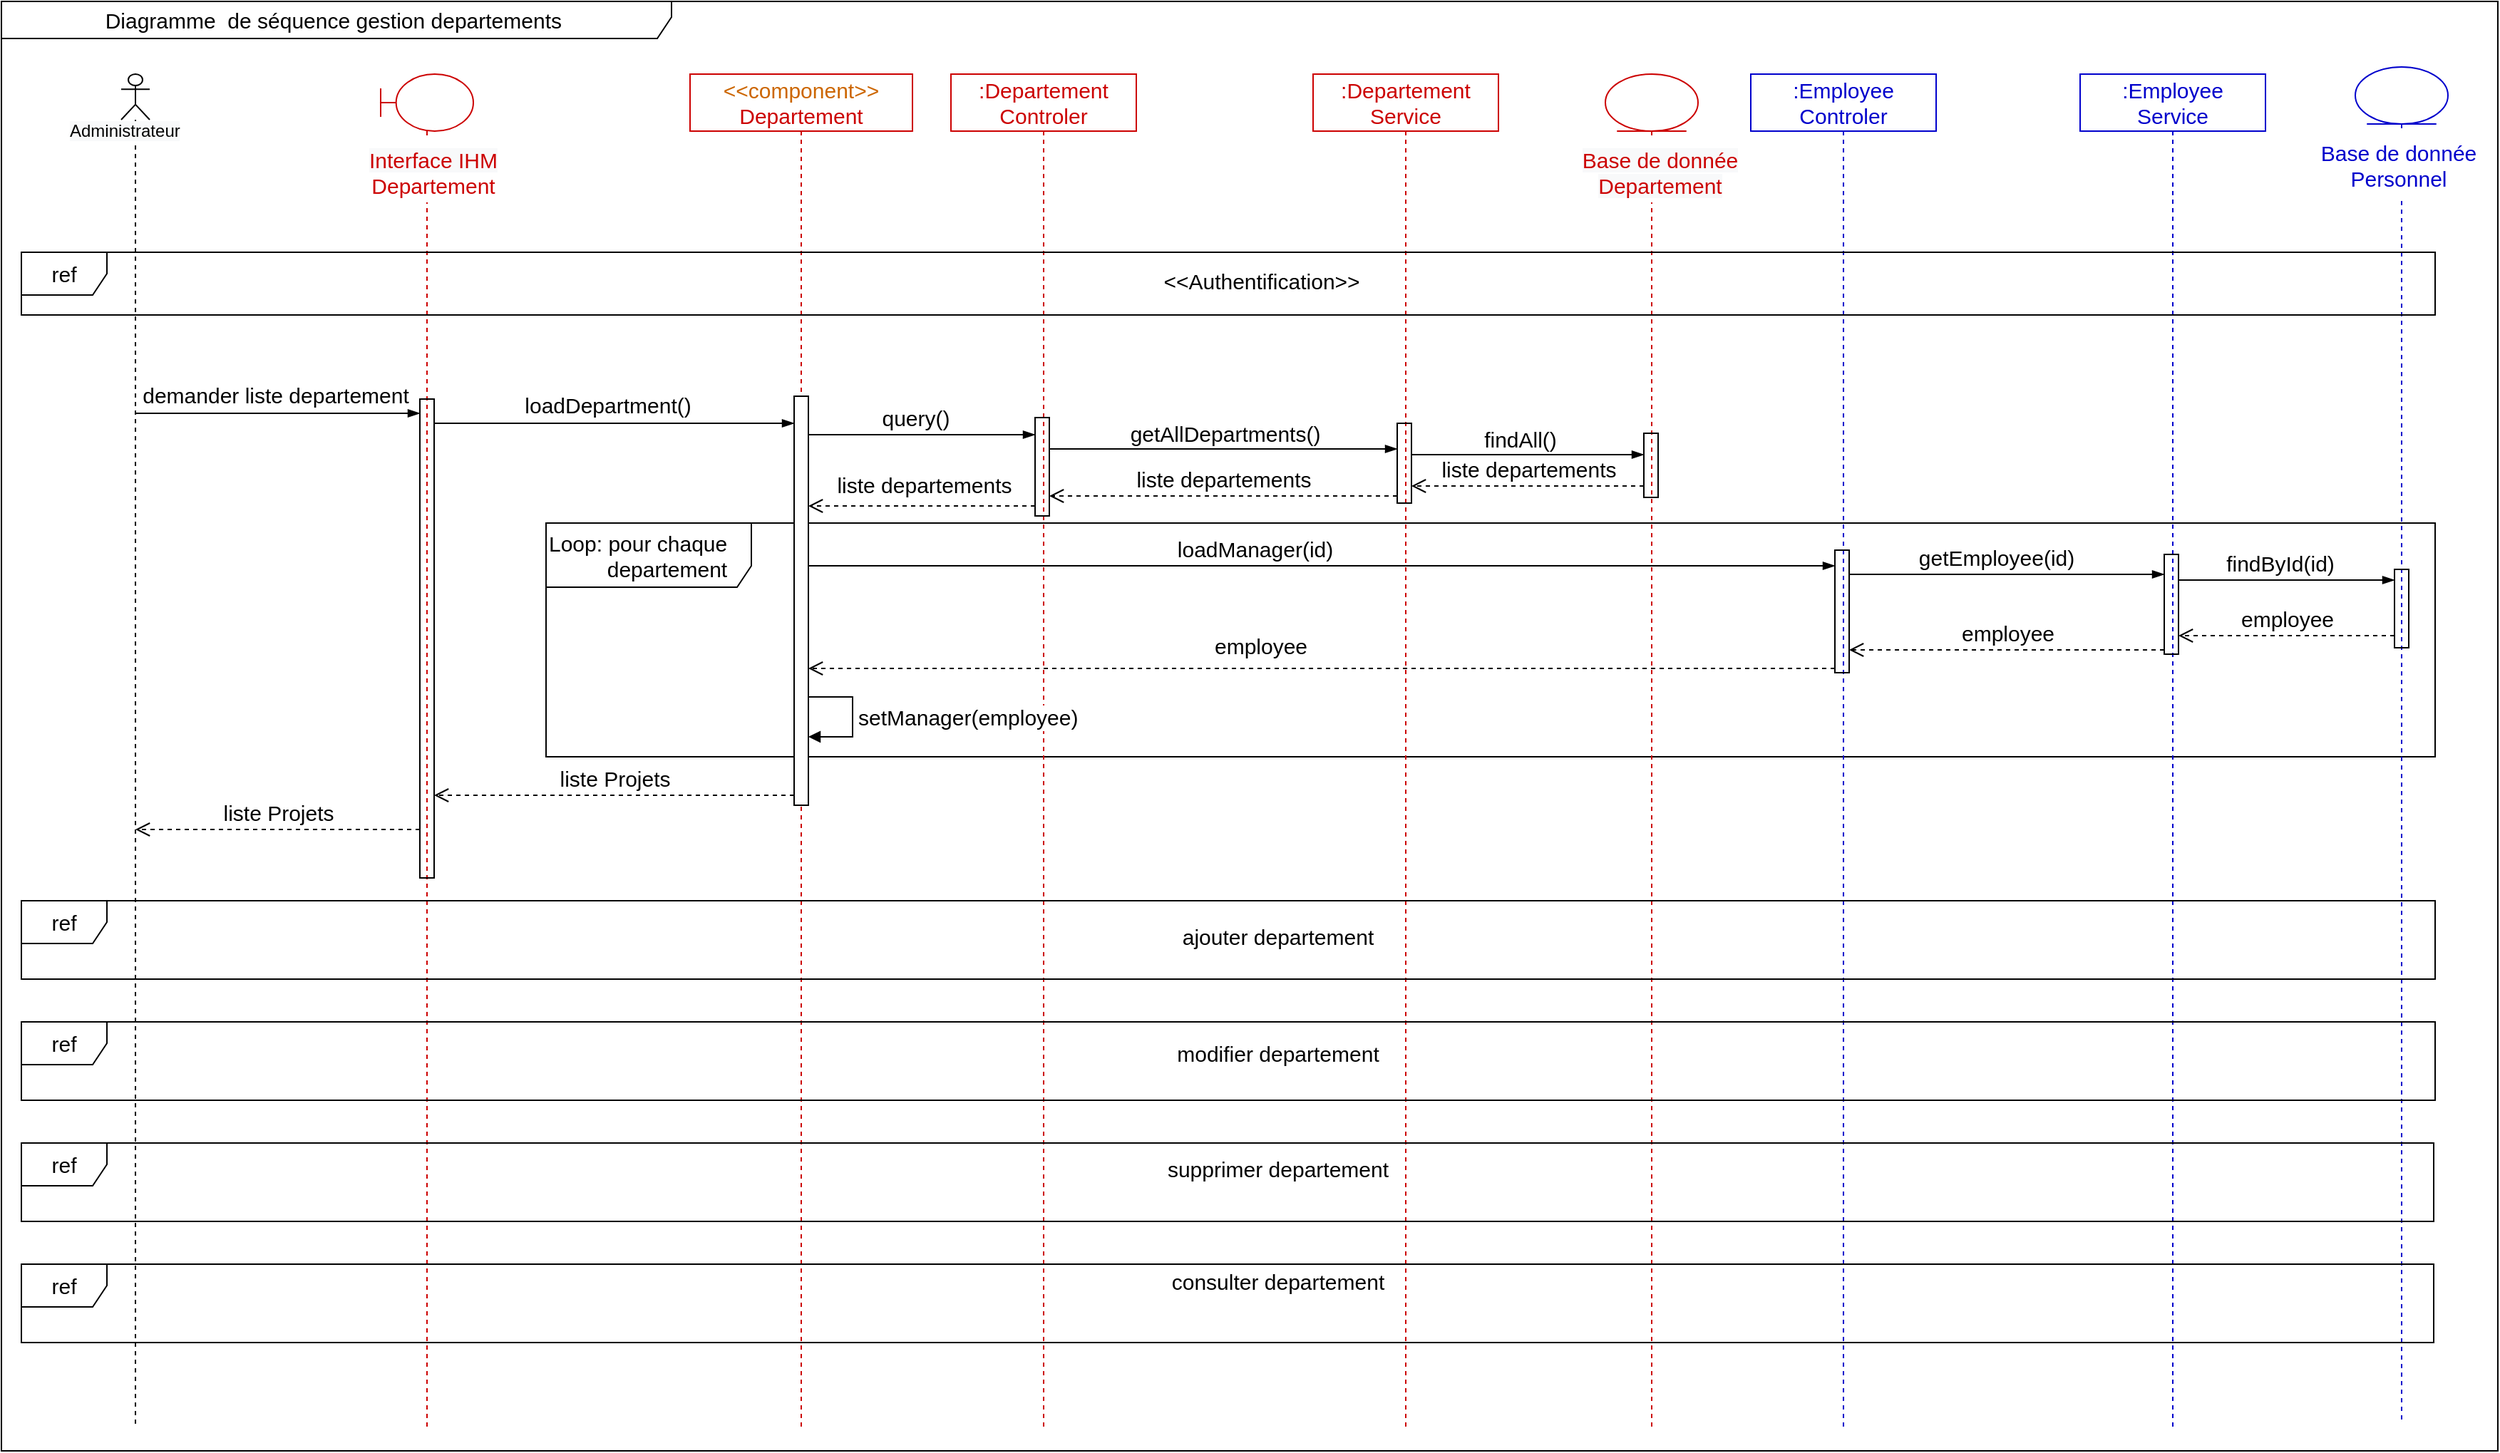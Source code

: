 <mxfile version="20.2.4" type="github">
  <diagram id="wi_vhIjVOXCjrbam6hF1" name="Page-1">
    <mxGraphModel dx="1673" dy="934" grid="0" gridSize="10" guides="1" tooltips="1" connect="1" arrows="1" fold="1" page="1" pageScale="1" pageWidth="827" pageHeight="1169" math="0" shadow="0">
      <root>
        <mxCell id="0" />
        <mxCell id="1" parent="0" />
        <mxCell id="-wPtG7KYPPW0DH68cqsK-1" value="Diagramme&amp;nbsp; de séquence gestion departements&amp;nbsp;" style="shape=umlFrame;whiteSpace=wrap;html=1;rounded=0;shadow=0;glass=0;sketch=0;fontSize=15;fillColor=none;width=470;height=26;" parent="1" vertex="1">
          <mxGeometry x="26" y="14" width="1751" height="1017" as="geometry" />
        </mxCell>
        <mxCell id="-wPtG7KYPPW0DH68cqsK-42" value="Loop: pour chaque&lt;br&gt;&lt;div style=&quot;text-align: right;&quot;&gt;&lt;span style=&quot;background-color: initial;&quot;&gt;&amp;nbsp;&lt;/span&gt;&lt;span style=&quot;background-color: initial;&quot;&gt;departement&lt;/span&gt;&lt;/div&gt;" style="shape=umlFrame;whiteSpace=wrap;html=1;rounded=0;shadow=0;glass=0;sketch=0;fontSize=15;fillColor=none;width=144;height=45;align=left;" parent="1" vertex="1">
          <mxGeometry x="408" y="380" width="1325" height="164" as="geometry" />
        </mxCell>
        <mxCell id="-wPtG7KYPPW0DH68cqsK-2" value=":Departement&lt;br&gt;Controler" style="shape=umlLifeline;perimeter=lifelinePerimeter;whiteSpace=wrap;html=1;container=1;collapsible=0;recursiveResize=0;outlineConnect=0;rounded=0;shadow=0;glass=0;sketch=0;fillColor=none;fontSize=15;fontColor=#CC0000;strokeColor=#CC0000;" parent="1" vertex="1">
          <mxGeometry x="692" y="65" width="130" height="950" as="geometry" />
        </mxCell>
        <mxCell id="-wPtG7KYPPW0DH68cqsK-3" value="" style="html=1;points=[];perimeter=orthogonalPerimeter;rounded=0;shadow=0;glass=0;sketch=0;fontSize=15;fillColor=none;" parent="-wPtG7KYPPW0DH68cqsK-2" vertex="1">
          <mxGeometry x="59" y="241" width="10" height="69" as="geometry" />
        </mxCell>
        <mxCell id="-wPtG7KYPPW0DH68cqsK-4" value="" style="shape=umlLifeline;participant=umlActor;perimeter=lifelinePerimeter;whiteSpace=wrap;html=1;container=1;collapsible=0;recursiveResize=0;verticalAlign=top;spacingTop=36;outlineConnect=0;fillColor=none;size=32;sketch=0;shadow=0;rounded=0;glass=0;" parent="1" vertex="1">
          <mxGeometry x="110" y="65" width="20" height="950" as="geometry" />
        </mxCell>
        <mxCell id="-wPtG7KYPPW0DH68cqsK-5" value="&lt;span style=&quot;color: rgb(0, 0, 0); font-family: Helvetica; font-size: 12px; font-style: normal; font-variant-ligatures: normal; font-variant-caps: normal; font-weight: 400; letter-spacing: normal; orphans: 2; text-align: center; text-indent: 0px; text-transform: none; widows: 2; word-spacing: 0px; -webkit-text-stroke-width: 0px; background-color: rgb(248, 249, 250); text-decoration-thickness: initial; text-decoration-style: initial; text-decoration-color: initial; float: none; display: inline !important;&quot;&gt;Administrateur&lt;/span&gt;" style="text;whiteSpace=wrap;html=1;" parent="1" vertex="1">
          <mxGeometry x="72" y="91" width="105" height="36" as="geometry" />
        </mxCell>
        <mxCell id="-wPtG7KYPPW0DH68cqsK-6" value=":Departement&lt;br&gt;Service" style="shape=umlLifeline;perimeter=lifelinePerimeter;whiteSpace=wrap;html=1;container=1;collapsible=0;recursiveResize=0;outlineConnect=0;rounded=0;shadow=0;glass=0;sketch=0;fillColor=none;fontSize=15;fontColor=#CC0000;strokeColor=#CC0000;" parent="1" vertex="1">
          <mxGeometry x="946" y="65" width="130" height="950" as="geometry" />
        </mxCell>
        <mxCell id="-wPtG7KYPPW0DH68cqsK-7" value="" style="html=1;points=[];perimeter=orthogonalPerimeter;rounded=0;shadow=0;glass=0;sketch=0;fontSize=15;fillColor=none;" parent="-wPtG7KYPPW0DH68cqsK-6" vertex="1">
          <mxGeometry x="59" y="245" width="10" height="56" as="geometry" />
        </mxCell>
        <mxCell id="-wPtG7KYPPW0DH68cqsK-8" value="" style="shape=umlLifeline;participant=umlEntity;perimeter=lifelinePerimeter;whiteSpace=wrap;html=1;container=1;collapsible=0;recursiveResize=0;verticalAlign=top;spacingTop=36;outlineConnect=0;rounded=0;shadow=0;glass=0;sketch=0;fontSize=15;fillColor=none;fontColor=#CC0000;strokeColor=#CC0000;" parent="1" vertex="1">
          <mxGeometry x="1151" y="65" width="65" height="950" as="geometry" />
        </mxCell>
        <mxCell id="-wPtG7KYPPW0DH68cqsK-9" value="" style="html=1;points=[];perimeter=orthogonalPerimeter;rounded=0;shadow=0;glass=0;sketch=0;fontSize=15;fillColor=none;" parent="-wPtG7KYPPW0DH68cqsK-8" vertex="1">
          <mxGeometry x="27" y="252" width="10" height="45" as="geometry" />
        </mxCell>
        <mxCell id="-wPtG7KYPPW0DH68cqsK-10" value="&lt;span style=&quot;font-family: Helvetica; font-size: 15px; font-style: normal; font-variant-ligatures: normal; font-variant-caps: normal; font-weight: 400; letter-spacing: normal; orphans: 2; text-indent: 0px; text-transform: none; widows: 2; word-spacing: 0px; -webkit-text-stroke-width: 0px; background-color: rgb(248, 249, 250); text-decoration-thickness: initial; text-decoration-style: initial; text-decoration-color: initial; float: none; display: inline !important;&quot;&gt;Base de donnée&lt;br&gt;Departement&lt;br&gt;&lt;/span&gt;" style="text;whiteSpace=wrap;html=1;fontSize=15;align=center;fillColor=default;fontColor=#CC0000;" parent="-wPtG7KYPPW0DH68cqsK-8" vertex="1">
          <mxGeometry x="-21" y="45" width="119" height="45" as="geometry" />
        </mxCell>
        <mxCell id="-wPtG7KYPPW0DH68cqsK-11" value="" style="shape=umlLifeline;participant=umlBoundary;perimeter=lifelinePerimeter;whiteSpace=wrap;html=1;container=1;collapsible=0;recursiveResize=0;verticalAlign=top;spacingTop=36;outlineConnect=0;rounded=0;shadow=0;glass=0;sketch=0;fontSize=15;fillColor=none;fontColor=#CC6600;strokeColor=#CC0000;" parent="1" vertex="1">
          <mxGeometry x="292" y="65" width="65" height="950" as="geometry" />
        </mxCell>
        <mxCell id="-wPtG7KYPPW0DH68cqsK-12" value="&lt;span style=&quot;font-family: Helvetica; font-size: 15px; font-style: normal; font-variant-ligatures: normal; font-variant-caps: normal; font-weight: 400; letter-spacing: normal; orphans: 2; text-indent: 0px; text-transform: none; widows: 2; word-spacing: 0px; -webkit-text-stroke-width: 0px; background-color: rgb(248, 249, 250); text-decoration-thickness: initial; text-decoration-style: initial; text-decoration-color: initial; float: none; display: inline !important;&quot;&gt;Interface IHM&lt;/span&gt;&lt;br style=&quot;font-family: Helvetica; font-size: 15px; font-style: normal; font-variant-ligatures: normal; font-variant-caps: normal; font-weight: 400; letter-spacing: normal; orphans: 2; text-indent: 0px; text-transform: none; widows: 2; word-spacing: 0px; -webkit-text-stroke-width: 0px; background-color: rgb(248, 249, 250); text-decoration-thickness: initial; text-decoration-style: initial; text-decoration-color: initial;&quot;&gt;Departement" style="text;whiteSpace=wrap;html=1;fontSize=15;align=center;fillColor=default;fontColor=#CC0000;" parent="-wPtG7KYPPW0DH68cqsK-11" vertex="1">
          <mxGeometry x="-24" y="45" width="122" height="45" as="geometry" />
        </mxCell>
        <mxCell id="-wPtG7KYPPW0DH68cqsK-13" value="" style="html=1;points=[];perimeter=orthogonalPerimeter;rounded=0;shadow=0;glass=0;sketch=0;fontSize=15;fillColor=none;" parent="-wPtG7KYPPW0DH68cqsK-11" vertex="1">
          <mxGeometry x="27.5" y="228" width="10" height="336" as="geometry" />
        </mxCell>
        <mxCell id="-wPtG7KYPPW0DH68cqsK-14" value=":Employee&lt;br&gt;Controler" style="shape=umlLifeline;perimeter=lifelinePerimeter;whiteSpace=wrap;html=1;container=1;collapsible=0;recursiveResize=0;outlineConnect=0;rounded=0;shadow=0;glass=0;sketch=0;fillColor=none;fontSize=15;strokeColor=#0000CC;fontColor=#0000CC;" parent="1" vertex="1">
          <mxGeometry x="1253" y="65" width="130" height="950" as="geometry" />
        </mxCell>
        <mxCell id="-wPtG7KYPPW0DH68cqsK-15" value="" style="html=1;points=[];perimeter=orthogonalPerimeter;rounded=0;shadow=0;glass=0;sketch=0;fontSize=15;fillColor=none;" parent="-wPtG7KYPPW0DH68cqsK-14" vertex="1">
          <mxGeometry x="59" y="334" width="10" height="86" as="geometry" />
        </mxCell>
        <mxCell id="-wPtG7KYPPW0DH68cqsK-16" value="" style="shape=umlLifeline;participant=umlEntity;perimeter=lifelinePerimeter;whiteSpace=wrap;html=1;container=1;collapsible=0;recursiveResize=0;verticalAlign=top;spacingTop=36;outlineConnect=0;rounded=0;shadow=0;glass=0;sketch=0;fontSize=15;fillColor=none;strokeColor=#0000CC;" parent="1" vertex="1">
          <mxGeometry x="1677" y="60" width="65" height="950" as="geometry" />
        </mxCell>
        <mxCell id="-wPtG7KYPPW0DH68cqsK-17" value="Base de donnée&lt;br&gt;Personnel" style="text;whiteSpace=wrap;html=1;fontSize=15;align=center;fillColor=default;fontColor=#0000CC;" parent="-wPtG7KYPPW0DH68cqsK-16" vertex="1">
          <mxGeometry x="-33" y="45" width="127" height="48" as="geometry" />
        </mxCell>
        <mxCell id="-wPtG7KYPPW0DH68cqsK-18" value="" style="html=1;points=[];perimeter=orthogonalPerimeter;rounded=0;shadow=0;glass=0;sketch=0;fontSize=15;fillColor=none;" parent="-wPtG7KYPPW0DH68cqsK-16" vertex="1">
          <mxGeometry x="27.5" y="352.5" width="10" height="55" as="geometry" />
        </mxCell>
        <mxCell id="-wPtG7KYPPW0DH68cqsK-19" value=":Employee&lt;br&gt;Service" style="shape=umlLifeline;perimeter=lifelinePerimeter;whiteSpace=wrap;html=1;container=1;collapsible=0;recursiveResize=0;outlineConnect=0;rounded=0;shadow=0;glass=0;sketch=0;fillColor=none;fontSize=15;strokeColor=#0000CC;fontColor=#0000CC;" parent="1" vertex="1">
          <mxGeometry x="1484" y="65" width="130" height="950" as="geometry" />
        </mxCell>
        <mxCell id="-wPtG7KYPPW0DH68cqsK-20" value="" style="html=1;points=[];perimeter=orthogonalPerimeter;rounded=0;shadow=0;glass=0;sketch=0;fontSize=15;fillColor=none;" parent="-wPtG7KYPPW0DH68cqsK-19" vertex="1">
          <mxGeometry x="59" y="337" width="10" height="70" as="geometry" />
        </mxCell>
        <mxCell id="-wPtG7KYPPW0DH68cqsK-21" value="" style="edgeStyle=elbowEdgeStyle;fontSize=12;html=1;endArrow=blockThin;endFill=1;rounded=0;" parent="1" source="-wPtG7KYPPW0DH68cqsK-4" target="-wPtG7KYPPW0DH68cqsK-13" edge="1">
          <mxGeometry width="160" relative="1" as="geometry">
            <mxPoint x="119.324" y="288" as="sourcePoint" />
            <mxPoint x="258.5" y="288" as="targetPoint" />
            <Array as="points">
              <mxPoint x="159" y="303" />
              <mxPoint x="190" y="288" />
              <mxPoint x="171" y="261" />
            </Array>
          </mxGeometry>
        </mxCell>
        <mxCell id="-wPtG7KYPPW0DH68cqsK-22" value="demander liste departement" style="edgeLabel;html=1;align=center;verticalAlign=middle;resizable=0;points=[];fontSize=15;" parent="-wPtG7KYPPW0DH68cqsK-21" vertex="1" connectable="0">
          <mxGeometry x="-0.395" relative="1" as="geometry">
            <mxPoint x="37" y="-13" as="offset" />
          </mxGeometry>
        </mxCell>
        <mxCell id="-wPtG7KYPPW0DH68cqsK-23" value="" style="edgeStyle=elbowEdgeStyle;fontSize=12;html=1;endArrow=blockThin;endFill=1;rounded=0;" parent="1" source="-wPtG7KYPPW0DH68cqsK-44" target="-wPtG7KYPPW0DH68cqsK-3" edge="1">
          <mxGeometry width="160" relative="1" as="geometry">
            <mxPoint x="592" y="318" as="sourcePoint" />
            <mxPoint x="751" y="318" as="targetPoint" />
            <Array as="points">
              <mxPoint x="712" y="318" />
              <mxPoint x="595" y="312" />
              <mxPoint x="577" y="325" />
            </Array>
          </mxGeometry>
        </mxCell>
        <mxCell id="-wPtG7KYPPW0DH68cqsK-24" value="query()" style="edgeLabel;html=1;align=center;verticalAlign=middle;resizable=0;points=[];fontSize=15;" parent="-wPtG7KYPPW0DH68cqsK-23" vertex="1" connectable="0">
          <mxGeometry x="-0.219" y="3" relative="1" as="geometry">
            <mxPoint x="13" y="-9" as="offset" />
          </mxGeometry>
        </mxCell>
        <mxCell id="-wPtG7KYPPW0DH68cqsK-25" value="" style="edgeStyle=elbowEdgeStyle;fontSize=12;html=1;endArrow=blockThin;endFill=1;rounded=0;" parent="1" source="-wPtG7KYPPW0DH68cqsK-3" target="-wPtG7KYPPW0DH68cqsK-7" edge="1">
          <mxGeometry width="160" relative="1" as="geometry">
            <mxPoint x="761" y="328" as="sourcePoint" />
            <mxPoint x="1005.0" y="328" as="targetPoint" />
            <Array as="points">
              <mxPoint x="904" y="328" />
              <mxPoint x="753" y="313" />
              <mxPoint x="678" y="342" />
            </Array>
          </mxGeometry>
        </mxCell>
        <mxCell id="-wPtG7KYPPW0DH68cqsK-26" value="getAllDepartments()" style="edgeLabel;html=1;align=center;verticalAlign=middle;resizable=0;points=[];fontSize=15;" parent="-wPtG7KYPPW0DH68cqsK-25" vertex="1" connectable="0">
          <mxGeometry x="0.124" relative="1" as="geometry">
            <mxPoint x="-14" y="-11" as="offset" />
          </mxGeometry>
        </mxCell>
        <mxCell id="-wPtG7KYPPW0DH68cqsK-27" value="" style="edgeStyle=elbowEdgeStyle;fontSize=12;html=1;endArrow=blockThin;endFill=1;rounded=0;" parent="1" source="-wPtG7KYPPW0DH68cqsK-7" target="-wPtG7KYPPW0DH68cqsK-9" edge="1">
          <mxGeometry width="160" relative="1" as="geometry">
            <mxPoint x="625" y="355" as="sourcePoint" />
            <mxPoint x="785" y="355" as="targetPoint" />
            <Array as="points">
              <mxPoint x="1166" y="332" />
              <mxPoint x="1020" y="313" />
              <mxPoint x="917" y="318" />
            </Array>
          </mxGeometry>
        </mxCell>
        <mxCell id="-wPtG7KYPPW0DH68cqsK-28" value="findAll()" style="edgeLabel;html=1;align=center;verticalAlign=middle;resizable=0;points=[];fontSize=15;labelBackgroundColor=none;" parent="-wPtG7KYPPW0DH68cqsK-27" vertex="1" connectable="0">
          <mxGeometry x="-0.356" y="2" relative="1" as="geometry">
            <mxPoint x="23" y="-9" as="offset" />
          </mxGeometry>
        </mxCell>
        <mxCell id="-wPtG7KYPPW0DH68cqsK-29" value="liste departements" style="html=1;verticalAlign=bottom;endArrow=open;dashed=1;endSize=8;rounded=0;fontSize=15;labelBackgroundColor=none;" parent="1" source="-wPtG7KYPPW0DH68cqsK-9" target="-wPtG7KYPPW0DH68cqsK-7" edge="1">
          <mxGeometry relative="1" as="geometry">
            <mxPoint x="1178" y="354" as="sourcePoint" />
            <mxPoint x="1015" y="354" as="targetPoint" />
            <Array as="points">
              <mxPoint x="1103" y="354" />
            </Array>
          </mxGeometry>
        </mxCell>
        <mxCell id="-wPtG7KYPPW0DH68cqsK-30" value="liste departements" style="html=1;verticalAlign=bottom;endArrow=open;dashed=1;endSize=8;rounded=0;fontSize=15;" parent="1" source="-wPtG7KYPPW0DH68cqsK-7" target="-wPtG7KYPPW0DH68cqsK-3" edge="1">
          <mxGeometry relative="1" as="geometry">
            <mxPoint x="1005" y="361" as="sourcePoint" />
            <mxPoint x="761" y="361" as="targetPoint" />
            <Array as="points">
              <mxPoint x="909" y="361" />
            </Array>
          </mxGeometry>
        </mxCell>
        <mxCell id="-wPtG7KYPPW0DH68cqsK-31" value="liste departements" style="html=1;verticalAlign=bottom;endArrow=open;dashed=1;endSize=8;rounded=0;fontSize=15;" parent="1" source="-wPtG7KYPPW0DH68cqsK-3" target="-wPtG7KYPPW0DH68cqsK-44" edge="1">
          <mxGeometry x="-0.019" y="-3" relative="1" as="geometry">
            <mxPoint x="751" y="368" as="sourcePoint" />
            <mxPoint x="592" y="368" as="targetPoint" />
            <Array as="points">
              <mxPoint x="597" y="368" />
            </Array>
            <mxPoint as="offset" />
          </mxGeometry>
        </mxCell>
        <mxCell id="-wPtG7KYPPW0DH68cqsK-32" value="" style="edgeStyle=elbowEdgeStyle;fontSize=12;html=1;endArrow=blockThin;endFill=1;rounded=0;" parent="1" source="-wPtG7KYPPW0DH68cqsK-44" target="-wPtG7KYPPW0DH68cqsK-15" edge="1">
          <mxGeometry width="160" relative="1" as="geometry">
            <mxPoint x="463" y="410" as="sourcePoint" />
            <mxPoint x="1136.5" y="410" as="targetPoint" />
            <Array as="points">
              <mxPoint x="1024" y="410" />
            </Array>
          </mxGeometry>
        </mxCell>
        <mxCell id="-wPtG7KYPPW0DH68cqsK-33" value="loadManager(id)" style="edgeLabel;html=1;align=center;verticalAlign=middle;resizable=0;points=[];fontSize=15;" parent="-wPtG7KYPPW0DH68cqsK-32" vertex="1" connectable="0">
          <mxGeometry x="-0.256" y="-3" relative="1" as="geometry">
            <mxPoint x="45" y="-15" as="offset" />
          </mxGeometry>
        </mxCell>
        <mxCell id="-wPtG7KYPPW0DH68cqsK-34" value="" style="fontSize=12;html=1;endArrow=blockThin;endFill=1;rounded=0;" parent="1" source="-wPtG7KYPPW0DH68cqsK-15" target="-wPtG7KYPPW0DH68cqsK-20" edge="1">
          <mxGeometry width="160" relative="1" as="geometry">
            <mxPoint x="1068" y="389" as="sourcePoint" />
            <mxPoint x="1228" y="389" as="targetPoint" />
            <Array as="points">
              <mxPoint x="1414" y="416" />
            </Array>
          </mxGeometry>
        </mxCell>
        <mxCell id="-wPtG7KYPPW0DH68cqsK-35" value="getEmployee(id)" style="edgeLabel;html=1;align=center;verticalAlign=middle;resizable=0;points=[];fontSize=15;" parent="-wPtG7KYPPW0DH68cqsK-34" vertex="1" connectable="0">
          <mxGeometry x="-0.254" y="1" relative="1" as="geometry">
            <mxPoint x="20" y="-11" as="offset" />
          </mxGeometry>
        </mxCell>
        <mxCell id="-wPtG7KYPPW0DH68cqsK-36" value="" style="edgeStyle=elbowEdgeStyle;fontSize=12;html=1;endArrow=blockThin;endFill=1;rounded=0;" parent="1" source="-wPtG7KYPPW0DH68cqsK-20" target="-wPtG7KYPPW0DH68cqsK-18" edge="1">
          <mxGeometry width="160" relative="1" as="geometry">
            <mxPoint x="1216" y="396" as="sourcePoint" />
            <mxPoint x="1376" y="396" as="targetPoint" />
            <Array as="points">
              <mxPoint x="1593" y="420" />
              <mxPoint x="1485" y="409" />
            </Array>
          </mxGeometry>
        </mxCell>
        <mxCell id="-wPtG7KYPPW0DH68cqsK-37" value="findById(id)" style="edgeLabel;html=1;align=center;verticalAlign=middle;resizable=0;points=[];fontSize=15;" parent="-wPtG7KYPPW0DH68cqsK-36" vertex="1" connectable="0">
          <mxGeometry x="-0.269" y="1" relative="1" as="geometry">
            <mxPoint x="15" y="-11" as="offset" />
          </mxGeometry>
        </mxCell>
        <mxCell id="-wPtG7KYPPW0DH68cqsK-38" value="employee" style="html=1;verticalAlign=bottom;endArrow=open;dashed=1;endSize=8;rounded=0;fontSize=15;" parent="1" source="-wPtG7KYPPW0DH68cqsK-18" target="-wPtG7KYPPW0DH68cqsK-20" edge="1">
          <mxGeometry relative="1" as="geometry">
            <mxPoint x="1662" y="460" as="sourcePoint" />
            <mxPoint x="1372" y="462" as="targetPoint" />
            <Array as="points">
              <mxPoint x="1600" y="459" />
            </Array>
          </mxGeometry>
        </mxCell>
        <mxCell id="-wPtG7KYPPW0DH68cqsK-39" value="employee" style="html=1;verticalAlign=bottom;endArrow=open;dashed=1;endSize=8;rounded=0;fontSize=15;" parent="1" source="-wPtG7KYPPW0DH68cqsK-20" target="-wPtG7KYPPW0DH68cqsK-15" edge="1">
          <mxGeometry relative="1" as="geometry">
            <mxPoint x="1309" y="471" as="sourcePoint" />
            <mxPoint x="1142" y="471" as="targetPoint" />
            <Array as="points">
              <mxPoint x="1388" y="469" />
            </Array>
          </mxGeometry>
        </mxCell>
        <mxCell id="-wPtG7KYPPW0DH68cqsK-40" value="employee" style="html=1;verticalAlign=bottom;endArrow=open;dashed=1;endSize=8;rounded=0;fontSize=15;startArrow=none;" parent="1" source="-wPtG7KYPPW0DH68cqsK-15" target="-wPtG7KYPPW0DH68cqsK-44" edge="1">
          <mxGeometry x="0.121" y="-4" relative="1" as="geometry">
            <mxPoint x="1132" y="481.0" as="sourcePoint" />
            <mxPoint x="463" y="396.509" as="targetPoint" />
            <Array as="points">
              <mxPoint x="1115" y="482" />
            </Array>
            <mxPoint as="offset" />
          </mxGeometry>
        </mxCell>
        <mxCell id="-wPtG7KYPPW0DH68cqsK-41" value="liste Projets" style="html=1;verticalAlign=bottom;endArrow=open;dashed=1;endSize=8;rounded=0;fontSize=15;" parent="1" source="-wPtG7KYPPW0DH68cqsK-13" target="-wPtG7KYPPW0DH68cqsK-4" edge="1">
          <mxGeometry relative="1" as="geometry">
            <mxPoint x="258.5" y="577" as="sourcePoint" />
            <mxPoint x="119.324" y="577" as="targetPoint" />
            <Array as="points">
              <mxPoint x="205" y="595" />
            </Array>
          </mxGeometry>
        </mxCell>
        <mxCell id="-wPtG7KYPPW0DH68cqsK-43" value="&lt;span style=&quot;color: rgb(204, 102, 0);&quot;&gt;&amp;lt;&amp;lt;component&amp;gt;&amp;gt;&lt;/span&gt;&lt;br style=&quot;color: rgb(204, 102, 0);&quot;&gt;Departement" style="shape=umlLifeline;perimeter=lifelinePerimeter;whiteSpace=wrap;html=1;container=1;collapsible=0;recursiveResize=0;outlineConnect=0;rounded=0;shadow=0;glass=0;sketch=0;fillColor=none;fontSize=15;fontColor=#CC0000;strokeColor=#CC0000;" parent="1" vertex="1">
          <mxGeometry x="509" y="65" width="156" height="950" as="geometry" />
        </mxCell>
        <mxCell id="-wPtG7KYPPW0DH68cqsK-44" value="" style="html=1;points=[];perimeter=orthogonalPerimeter;" parent="-wPtG7KYPPW0DH68cqsK-43" vertex="1">
          <mxGeometry x="73" y="226" width="10" height="287" as="geometry" />
        </mxCell>
        <mxCell id="-wPtG7KYPPW0DH68cqsK-45" value="setManager(employee)" style="edgeStyle=orthogonalEdgeStyle;html=1;align=left;spacingLeft=2;endArrow=block;rounded=0;fontSize=15;" parent="-wPtG7KYPPW0DH68cqsK-43" source="-wPtG7KYPPW0DH68cqsK-44" target="-wPtG7KYPPW0DH68cqsK-44" edge="1">
          <mxGeometry relative="1" as="geometry">
            <mxPoint x="-59" y="421" as="sourcePoint" />
            <Array as="points">
              <mxPoint x="114" y="437" />
              <mxPoint x="114" y="465" />
            </Array>
            <mxPoint x="-46" y="452" as="targetPoint" />
          </mxGeometry>
        </mxCell>
        <mxCell id="-wPtG7KYPPW0DH68cqsK-46" value="" style="fontSize=12;html=1;endArrow=blockThin;endFill=1;rounded=0;" parent="1" edge="1">
          <mxGeometry width="160" relative="1" as="geometry">
            <mxPoint x="329.5" y="310" as="sourcePoint" />
            <mxPoint x="582" y="310" as="targetPoint" />
            <Array as="points">
              <mxPoint x="541" y="310" />
            </Array>
          </mxGeometry>
        </mxCell>
        <mxCell id="-wPtG7KYPPW0DH68cqsK-47" value="loadDepartment()" style="edgeLabel;html=1;align=center;verticalAlign=middle;resizable=0;points=[];fontSize=15;" parent="-wPtG7KYPPW0DH68cqsK-46" vertex="1" connectable="0">
          <mxGeometry x="-0.006" y="-3" relative="1" as="geometry">
            <mxPoint x="-4" y="-16" as="offset" />
          </mxGeometry>
        </mxCell>
        <mxCell id="-wPtG7KYPPW0DH68cqsK-48" value="&lt;span style=&quot;font-size: 15px;&quot;&gt;liste Projets&lt;/span&gt;" style="html=1;verticalAlign=bottom;endArrow=open;dashed=1;endSize=8;rounded=0;" parent="1" source="-wPtG7KYPPW0DH68cqsK-44" target="-wPtG7KYPPW0DH68cqsK-13" edge="1">
          <mxGeometry relative="1" as="geometry">
            <mxPoint x="518" y="479" as="sourcePoint" />
            <mxPoint x="268.5" y="565.0" as="targetPoint" />
            <Array as="points">
              <mxPoint x="471" y="571" />
            </Array>
          </mxGeometry>
        </mxCell>
        <mxCell id="-wPtG7KYPPW0DH68cqsK-49" value="ref" style="shape=umlFrame;whiteSpace=wrap;html=1;labelBackgroundColor=none;fontSize=15;" parent="1" vertex="1">
          <mxGeometry x="40" y="190" width="1693" height="44" as="geometry" />
        </mxCell>
        <mxCell id="-wPtG7KYPPW0DH68cqsK-50" value="&amp;lt;&amp;lt;Authentification&amp;gt;&amp;gt;" style="text;html=1;strokeColor=none;fillColor=none;align=center;verticalAlign=middle;whiteSpace=wrap;rounded=0;labelBackgroundColor=none;fontSize=15;fontColor=#000000;" parent="1" vertex="1">
          <mxGeometry x="880" y="195" width="60" height="30" as="geometry" />
        </mxCell>
        <mxCell id="-wPtG7KYPPW0DH68cqsK-51" value="ref" style="shape=umlFrame;whiteSpace=wrap;html=1;labelBackgroundColor=none;fontSize=15;" parent="1" vertex="1">
          <mxGeometry x="40" y="645" width="1693" height="55" as="geometry" />
        </mxCell>
        <mxCell id="-wPtG7KYPPW0DH68cqsK-52" value="ajouter departement" style="text;html=1;strokeColor=none;fillColor=none;align=center;verticalAlign=middle;whiteSpace=wrap;rounded=0;labelBackgroundColor=none;fontSize=15;fontColor=#000000;" parent="1" vertex="1">
          <mxGeometry x="780" y="655" width="283" height="30" as="geometry" />
        </mxCell>
        <mxCell id="-wPtG7KYPPW0DH68cqsK-53" value="ref" style="shape=umlFrame;whiteSpace=wrap;html=1;labelBackgroundColor=none;fontSize=15;" parent="1" vertex="1">
          <mxGeometry x="40" y="730" width="1693" height="55" as="geometry" />
        </mxCell>
        <mxCell id="-wPtG7KYPPW0DH68cqsK-54" value="modifier departement" style="text;html=1;strokeColor=none;fillColor=none;align=center;verticalAlign=middle;whiteSpace=wrap;rounded=0;labelBackgroundColor=none;fontSize=15;fontColor=#000000;" parent="1" vertex="1">
          <mxGeometry x="780" y="737" width="283" height="30" as="geometry" />
        </mxCell>
        <mxCell id="-wPtG7KYPPW0DH68cqsK-55" value="ref" style="shape=umlFrame;whiteSpace=wrap;html=1;labelBackgroundColor=none;fontSize=15;" parent="1" vertex="1">
          <mxGeometry x="40" y="815" width="1692" height="55" as="geometry" />
        </mxCell>
        <mxCell id="-wPtG7KYPPW0DH68cqsK-56" value="supprimer departement" style="text;html=1;strokeColor=none;fillColor=none;align=center;verticalAlign=middle;whiteSpace=wrap;rounded=0;labelBackgroundColor=none;fontSize=15;fontColor=#000000;" parent="1" vertex="1">
          <mxGeometry x="780" y="818" width="283" height="30" as="geometry" />
        </mxCell>
        <mxCell id="-wPtG7KYPPW0DH68cqsK-57" value="ref" style="shape=umlFrame;whiteSpace=wrap;html=1;labelBackgroundColor=none;fontSize=15;" parent="1" vertex="1">
          <mxGeometry x="40" y="900" width="1692" height="55" as="geometry" />
        </mxCell>
        <mxCell id="-wPtG7KYPPW0DH68cqsK-58" value="consulter departement" style="text;html=1;strokeColor=none;fillColor=none;align=center;verticalAlign=middle;whiteSpace=wrap;rounded=0;labelBackgroundColor=none;fontSize=15;fontColor=#000000;" parent="1" vertex="1">
          <mxGeometry x="780" y="897" width="283" height="30" as="geometry" />
        </mxCell>
      </root>
    </mxGraphModel>
  </diagram>
</mxfile>
